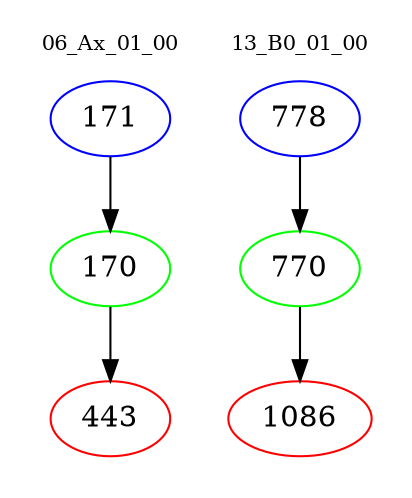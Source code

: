 digraph{
subgraph cluster_0 {
color = white
label = "06_Ax_01_00";
fontsize=10;
T0_171 [label="171", color="blue"]
T0_171 -> T0_170 [color="black"]
T0_170 [label="170", color="green"]
T0_170 -> T0_443 [color="black"]
T0_443 [label="443", color="red"]
}
subgraph cluster_1 {
color = white
label = "13_B0_01_00";
fontsize=10;
T1_778 [label="778", color="blue"]
T1_778 -> T1_770 [color="black"]
T1_770 [label="770", color="green"]
T1_770 -> T1_1086 [color="black"]
T1_1086 [label="1086", color="red"]
}
}
